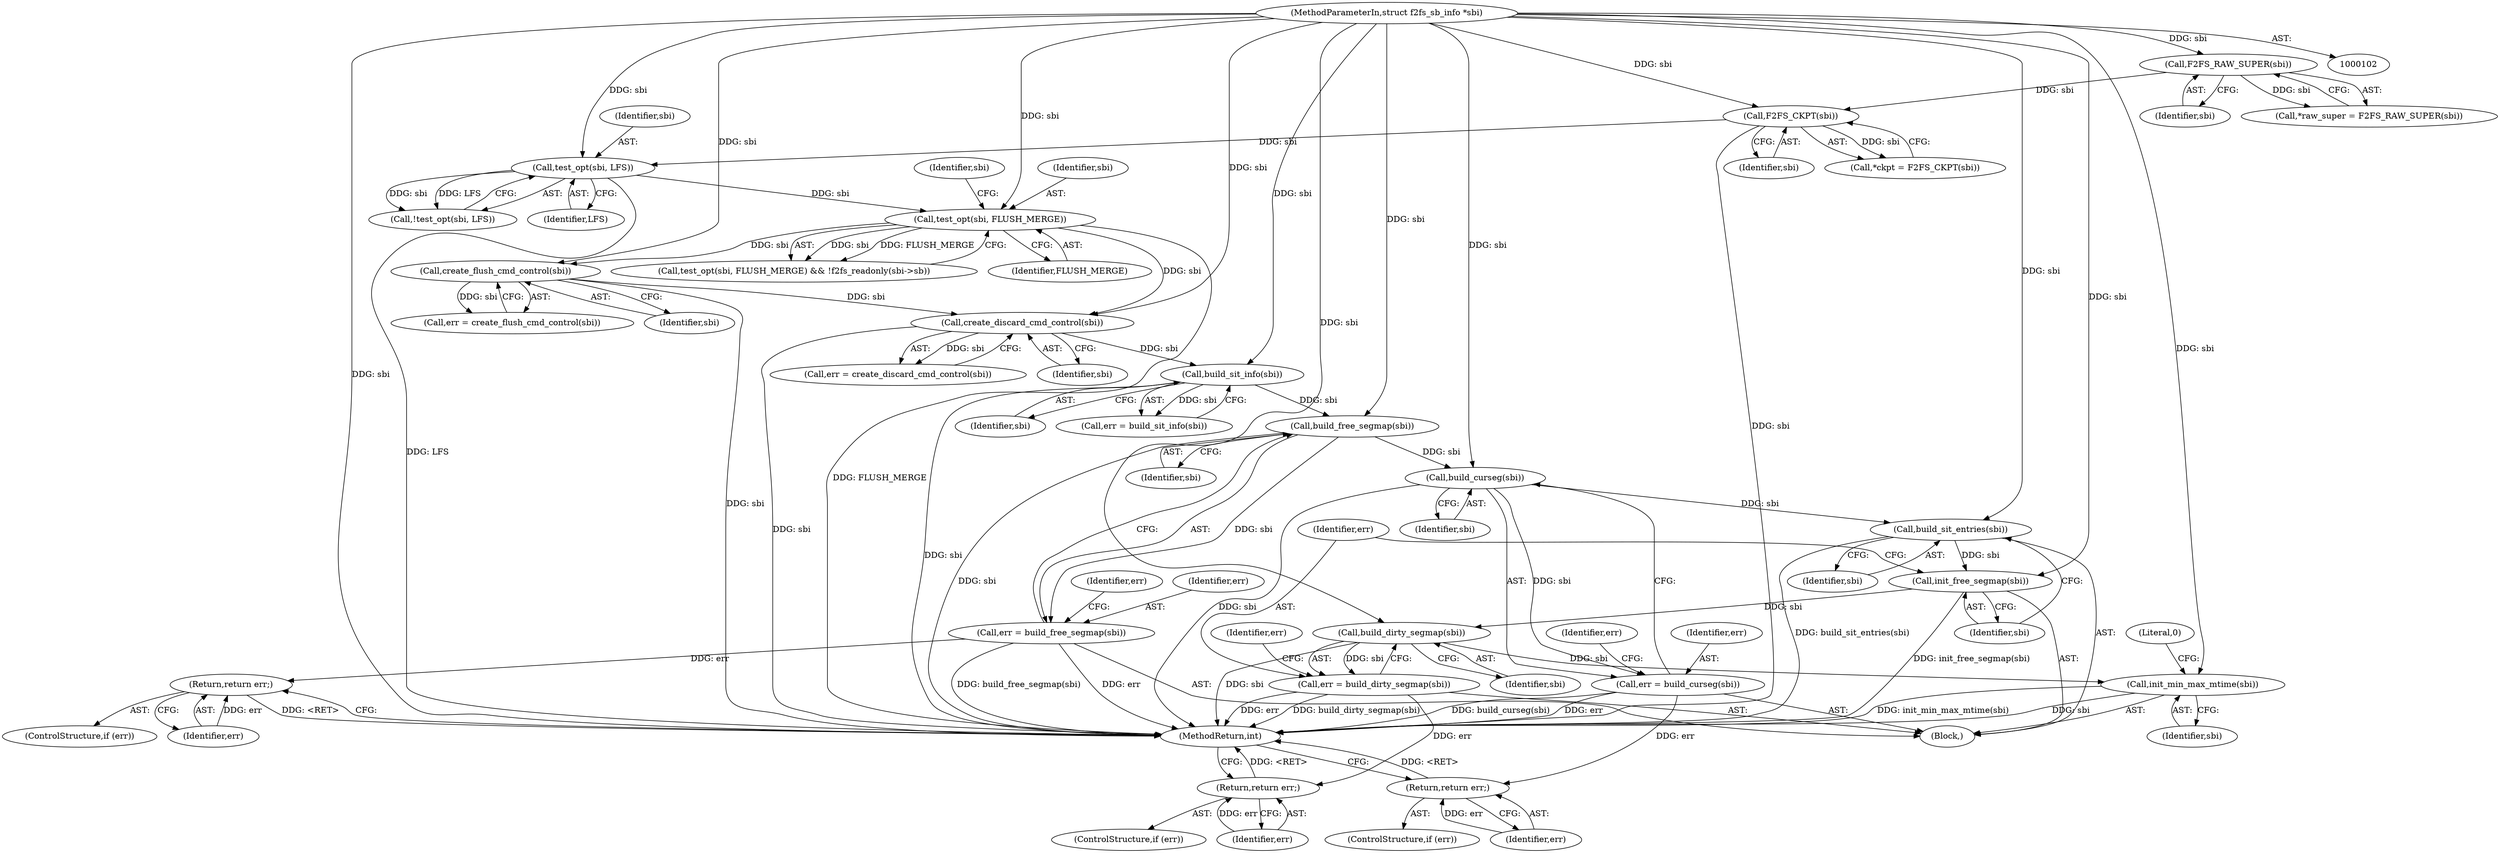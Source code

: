 digraph "0_linux_d4fdf8ba0e5808ba9ad6b44337783bd9935e0982@API" {
"1000286" [label="(Call,build_free_segmap(sbi))"];
"1000278" [label="(Call,build_sit_info(sbi))"];
"1000270" [label="(Call,create_discard_cmd_control(sbi))"];
"1000262" [label="(Call,create_flush_cmd_control(sbi))"];
"1000251" [label="(Call,test_opt(sbi, FLUSH_MERGE))"];
"1000214" [label="(Call,test_opt(sbi, LFS))"];
"1000113" [label="(Call,F2FS_CKPT(sbi))"];
"1000108" [label="(Call,F2FS_RAW_SUPER(sbi))"];
"1000103" [label="(MethodParameterIn,struct f2fs_sb_info *sbi)"];
"1000284" [label="(Call,err = build_free_segmap(sbi))"];
"1000290" [label="(Return,return err;)"];
"1000294" [label="(Call,build_curseg(sbi))"];
"1000292" [label="(Call,err = build_curseg(sbi))"];
"1000298" [label="(Return,return err;)"];
"1000300" [label="(Call,build_sit_entries(sbi))"];
"1000302" [label="(Call,init_free_segmap(sbi))"];
"1000306" [label="(Call,build_dirty_segmap(sbi))"];
"1000304" [label="(Call,err = build_dirty_segmap(sbi))"];
"1000310" [label="(Return,return err;)"];
"1000312" [label="(Call,init_min_max_mtime(sbi))"];
"1000312" [label="(Call,init_min_max_mtime(sbi))"];
"1000109" [label="(Identifier,sbi)"];
"1000288" [label="(ControlStructure,if (err))"];
"1000316" [label="(MethodReturn,int)"];
"1000252" [label="(Identifier,sbi)"];
"1000250" [label="(Call,test_opt(sbi, FLUSH_MERGE) && !f2fs_readonly(sbi->sb))"];
"1000214" [label="(Call,test_opt(sbi, LFS))"];
"1000289" [label="(Identifier,err)"];
"1000305" [label="(Identifier,err)"];
"1000307" [label="(Identifier,sbi)"];
"1000308" [label="(ControlStructure,if (err))"];
"1000253" [label="(Identifier,FLUSH_MERGE)"];
"1000291" [label="(Identifier,err)"];
"1000303" [label="(Identifier,sbi)"];
"1000268" [label="(Call,err = create_discard_cmd_control(sbi))"];
"1000287" [label="(Identifier,sbi)"];
"1000213" [label="(Call,!test_opt(sbi, LFS))"];
"1000295" [label="(Identifier,sbi)"];
"1000294" [label="(Call,build_curseg(sbi))"];
"1000306" [label="(Call,build_dirty_segmap(sbi))"];
"1000302" [label="(Call,init_free_segmap(sbi))"];
"1000276" [label="(Call,err = build_sit_info(sbi))"];
"1000300" [label="(Call,build_sit_entries(sbi))"];
"1000304" [label="(Call,err = build_dirty_segmap(sbi))"];
"1000311" [label="(Identifier,err)"];
"1000296" [label="(ControlStructure,if (err))"];
"1000292" [label="(Call,err = build_curseg(sbi))"];
"1000216" [label="(Identifier,LFS)"];
"1000270" [label="(Call,create_discard_cmd_control(sbi))"];
"1000114" [label="(Identifier,sbi)"];
"1000257" [label="(Identifier,sbi)"];
"1000262" [label="(Call,create_flush_cmd_control(sbi))"];
"1000284" [label="(Call,err = build_free_segmap(sbi))"];
"1000313" [label="(Identifier,sbi)"];
"1000310" [label="(Return,return err;)"];
"1000260" [label="(Call,err = create_flush_cmd_control(sbi))"];
"1000286" [label="(Call,build_free_segmap(sbi))"];
"1000297" [label="(Identifier,err)"];
"1000104" [label="(Block,)"];
"1000293" [label="(Identifier,err)"];
"1000278" [label="(Call,build_sit_info(sbi))"];
"1000106" [label="(Call,*raw_super = F2FS_RAW_SUPER(sbi))"];
"1000263" [label="(Identifier,sbi)"];
"1000301" [label="(Identifier,sbi)"];
"1000279" [label="(Identifier,sbi)"];
"1000298" [label="(Return,return err;)"];
"1000299" [label="(Identifier,err)"];
"1000271" [label="(Identifier,sbi)"];
"1000113" [label="(Call,F2FS_CKPT(sbi))"];
"1000111" [label="(Call,*ckpt = F2FS_CKPT(sbi))"];
"1000315" [label="(Literal,0)"];
"1000108" [label="(Call,F2FS_RAW_SUPER(sbi))"];
"1000215" [label="(Identifier,sbi)"];
"1000103" [label="(MethodParameterIn,struct f2fs_sb_info *sbi)"];
"1000251" [label="(Call,test_opt(sbi, FLUSH_MERGE))"];
"1000285" [label="(Identifier,err)"];
"1000290" [label="(Return,return err;)"];
"1000309" [label="(Identifier,err)"];
"1000286" -> "1000284"  [label="AST: "];
"1000286" -> "1000287"  [label="CFG: "];
"1000287" -> "1000286"  [label="AST: "];
"1000284" -> "1000286"  [label="CFG: "];
"1000286" -> "1000316"  [label="DDG: sbi"];
"1000286" -> "1000284"  [label="DDG: sbi"];
"1000278" -> "1000286"  [label="DDG: sbi"];
"1000103" -> "1000286"  [label="DDG: sbi"];
"1000286" -> "1000294"  [label="DDG: sbi"];
"1000278" -> "1000276"  [label="AST: "];
"1000278" -> "1000279"  [label="CFG: "];
"1000279" -> "1000278"  [label="AST: "];
"1000276" -> "1000278"  [label="CFG: "];
"1000278" -> "1000316"  [label="DDG: sbi"];
"1000278" -> "1000276"  [label="DDG: sbi"];
"1000270" -> "1000278"  [label="DDG: sbi"];
"1000103" -> "1000278"  [label="DDG: sbi"];
"1000270" -> "1000268"  [label="AST: "];
"1000270" -> "1000271"  [label="CFG: "];
"1000271" -> "1000270"  [label="AST: "];
"1000268" -> "1000270"  [label="CFG: "];
"1000270" -> "1000316"  [label="DDG: sbi"];
"1000270" -> "1000268"  [label="DDG: sbi"];
"1000262" -> "1000270"  [label="DDG: sbi"];
"1000251" -> "1000270"  [label="DDG: sbi"];
"1000103" -> "1000270"  [label="DDG: sbi"];
"1000262" -> "1000260"  [label="AST: "];
"1000262" -> "1000263"  [label="CFG: "];
"1000263" -> "1000262"  [label="AST: "];
"1000260" -> "1000262"  [label="CFG: "];
"1000262" -> "1000316"  [label="DDG: sbi"];
"1000262" -> "1000260"  [label="DDG: sbi"];
"1000251" -> "1000262"  [label="DDG: sbi"];
"1000103" -> "1000262"  [label="DDG: sbi"];
"1000251" -> "1000250"  [label="AST: "];
"1000251" -> "1000253"  [label="CFG: "];
"1000252" -> "1000251"  [label="AST: "];
"1000253" -> "1000251"  [label="AST: "];
"1000257" -> "1000251"  [label="CFG: "];
"1000250" -> "1000251"  [label="CFG: "];
"1000251" -> "1000316"  [label="DDG: FLUSH_MERGE"];
"1000251" -> "1000250"  [label="DDG: sbi"];
"1000251" -> "1000250"  [label="DDG: FLUSH_MERGE"];
"1000214" -> "1000251"  [label="DDG: sbi"];
"1000103" -> "1000251"  [label="DDG: sbi"];
"1000214" -> "1000213"  [label="AST: "];
"1000214" -> "1000216"  [label="CFG: "];
"1000215" -> "1000214"  [label="AST: "];
"1000216" -> "1000214"  [label="AST: "];
"1000213" -> "1000214"  [label="CFG: "];
"1000214" -> "1000316"  [label="DDG: LFS"];
"1000214" -> "1000213"  [label="DDG: sbi"];
"1000214" -> "1000213"  [label="DDG: LFS"];
"1000113" -> "1000214"  [label="DDG: sbi"];
"1000103" -> "1000214"  [label="DDG: sbi"];
"1000113" -> "1000111"  [label="AST: "];
"1000113" -> "1000114"  [label="CFG: "];
"1000114" -> "1000113"  [label="AST: "];
"1000111" -> "1000113"  [label="CFG: "];
"1000113" -> "1000316"  [label="DDG: sbi"];
"1000113" -> "1000111"  [label="DDG: sbi"];
"1000108" -> "1000113"  [label="DDG: sbi"];
"1000103" -> "1000113"  [label="DDG: sbi"];
"1000108" -> "1000106"  [label="AST: "];
"1000108" -> "1000109"  [label="CFG: "];
"1000109" -> "1000108"  [label="AST: "];
"1000106" -> "1000108"  [label="CFG: "];
"1000108" -> "1000106"  [label="DDG: sbi"];
"1000103" -> "1000108"  [label="DDG: sbi"];
"1000103" -> "1000102"  [label="AST: "];
"1000103" -> "1000316"  [label="DDG: sbi"];
"1000103" -> "1000294"  [label="DDG: sbi"];
"1000103" -> "1000300"  [label="DDG: sbi"];
"1000103" -> "1000302"  [label="DDG: sbi"];
"1000103" -> "1000306"  [label="DDG: sbi"];
"1000103" -> "1000312"  [label="DDG: sbi"];
"1000284" -> "1000104"  [label="AST: "];
"1000285" -> "1000284"  [label="AST: "];
"1000289" -> "1000284"  [label="CFG: "];
"1000284" -> "1000316"  [label="DDG: build_free_segmap(sbi)"];
"1000284" -> "1000316"  [label="DDG: err"];
"1000284" -> "1000290"  [label="DDG: err"];
"1000290" -> "1000288"  [label="AST: "];
"1000290" -> "1000291"  [label="CFG: "];
"1000291" -> "1000290"  [label="AST: "];
"1000316" -> "1000290"  [label="CFG: "];
"1000290" -> "1000316"  [label="DDG: <RET>"];
"1000291" -> "1000290"  [label="DDG: err"];
"1000294" -> "1000292"  [label="AST: "];
"1000294" -> "1000295"  [label="CFG: "];
"1000295" -> "1000294"  [label="AST: "];
"1000292" -> "1000294"  [label="CFG: "];
"1000294" -> "1000316"  [label="DDG: sbi"];
"1000294" -> "1000292"  [label="DDG: sbi"];
"1000294" -> "1000300"  [label="DDG: sbi"];
"1000292" -> "1000104"  [label="AST: "];
"1000293" -> "1000292"  [label="AST: "];
"1000297" -> "1000292"  [label="CFG: "];
"1000292" -> "1000316"  [label="DDG: build_curseg(sbi)"];
"1000292" -> "1000316"  [label="DDG: err"];
"1000292" -> "1000298"  [label="DDG: err"];
"1000298" -> "1000296"  [label="AST: "];
"1000298" -> "1000299"  [label="CFG: "];
"1000299" -> "1000298"  [label="AST: "];
"1000316" -> "1000298"  [label="CFG: "];
"1000298" -> "1000316"  [label="DDG: <RET>"];
"1000299" -> "1000298"  [label="DDG: err"];
"1000300" -> "1000104"  [label="AST: "];
"1000300" -> "1000301"  [label="CFG: "];
"1000301" -> "1000300"  [label="AST: "];
"1000303" -> "1000300"  [label="CFG: "];
"1000300" -> "1000316"  [label="DDG: build_sit_entries(sbi)"];
"1000300" -> "1000302"  [label="DDG: sbi"];
"1000302" -> "1000104"  [label="AST: "];
"1000302" -> "1000303"  [label="CFG: "];
"1000303" -> "1000302"  [label="AST: "];
"1000305" -> "1000302"  [label="CFG: "];
"1000302" -> "1000316"  [label="DDG: init_free_segmap(sbi)"];
"1000302" -> "1000306"  [label="DDG: sbi"];
"1000306" -> "1000304"  [label="AST: "];
"1000306" -> "1000307"  [label="CFG: "];
"1000307" -> "1000306"  [label="AST: "];
"1000304" -> "1000306"  [label="CFG: "];
"1000306" -> "1000316"  [label="DDG: sbi"];
"1000306" -> "1000304"  [label="DDG: sbi"];
"1000306" -> "1000312"  [label="DDG: sbi"];
"1000304" -> "1000104"  [label="AST: "];
"1000305" -> "1000304"  [label="AST: "];
"1000309" -> "1000304"  [label="CFG: "];
"1000304" -> "1000316"  [label="DDG: err"];
"1000304" -> "1000316"  [label="DDG: build_dirty_segmap(sbi)"];
"1000304" -> "1000310"  [label="DDG: err"];
"1000310" -> "1000308"  [label="AST: "];
"1000310" -> "1000311"  [label="CFG: "];
"1000311" -> "1000310"  [label="AST: "];
"1000316" -> "1000310"  [label="CFG: "];
"1000310" -> "1000316"  [label="DDG: <RET>"];
"1000311" -> "1000310"  [label="DDG: err"];
"1000312" -> "1000104"  [label="AST: "];
"1000312" -> "1000313"  [label="CFG: "];
"1000313" -> "1000312"  [label="AST: "];
"1000315" -> "1000312"  [label="CFG: "];
"1000312" -> "1000316"  [label="DDG: init_min_max_mtime(sbi)"];
"1000312" -> "1000316"  [label="DDG: sbi"];
}
